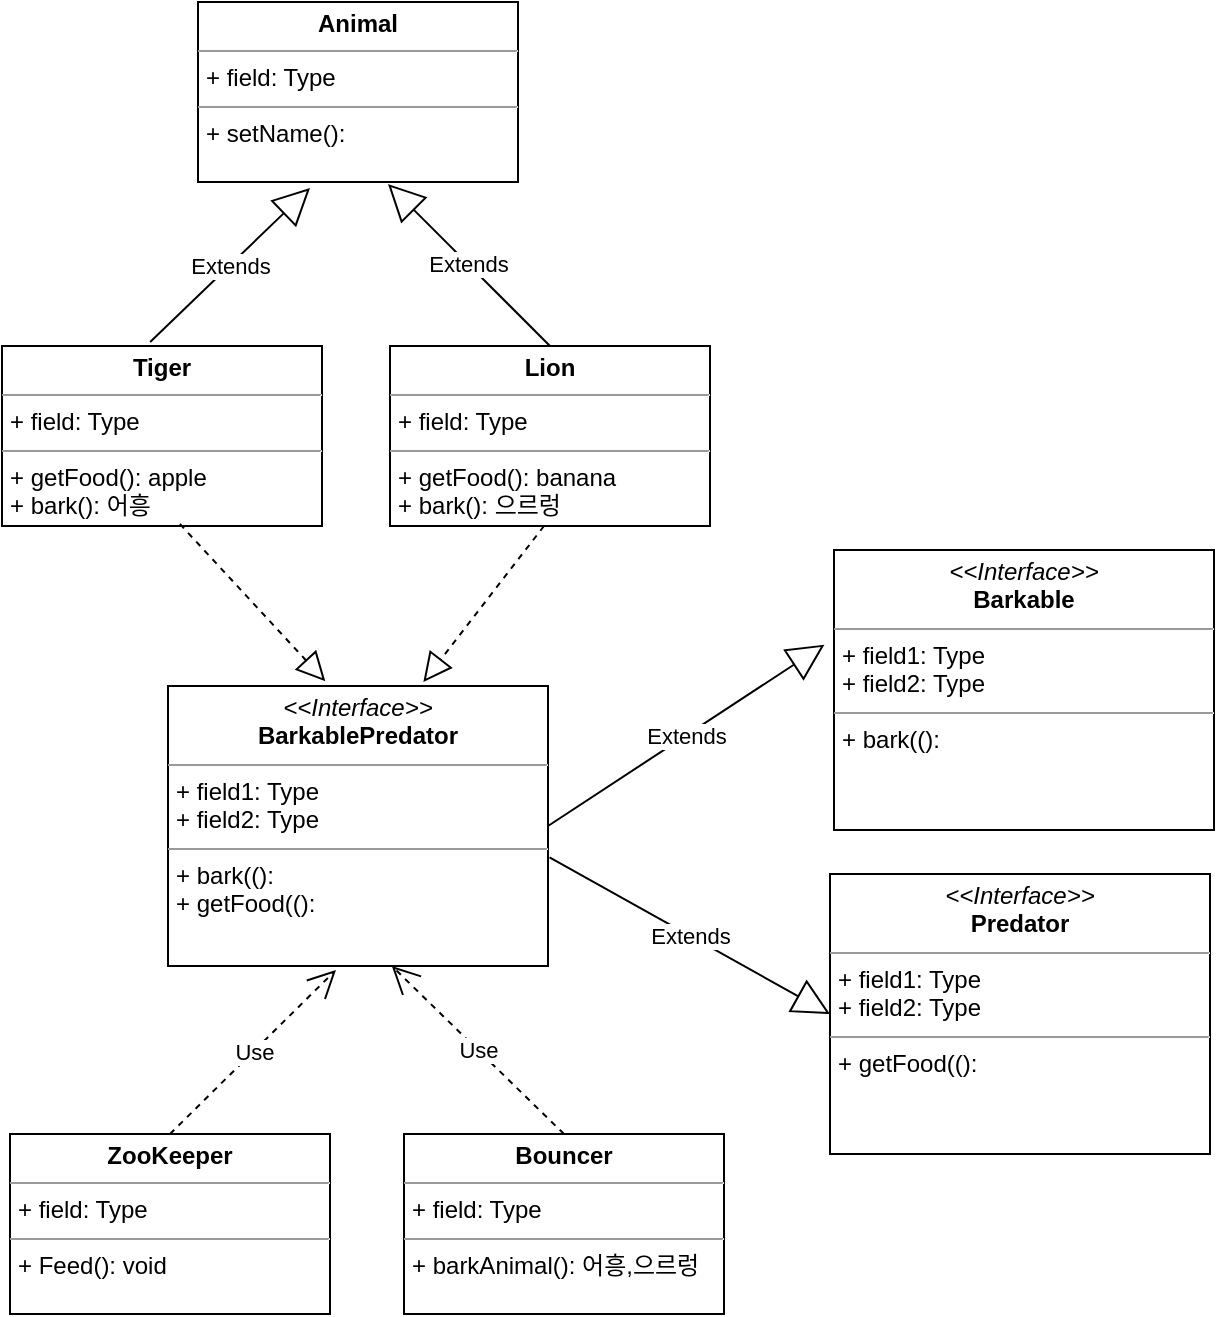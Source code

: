 <mxfile version="20.2.3" type="device"><diagram id="AGShzw6GN9l1YmcMLAuT" name="페이지-1"><mxGraphModel dx="1867" dy="1153" grid="0" gridSize="10" guides="1" tooltips="1" connect="1" arrows="1" fold="1" page="1" pageScale="1" pageWidth="827" pageHeight="1169" math="0" shadow="0"><root><mxCell id="0"/><mxCell id="1" parent="0"/><mxCell id="gQQ7VbHYPVwz4WgB9ipB-11" value="&lt;p style=&quot;margin:0px;margin-top:4px;text-align:center;&quot;&gt;&lt;i&gt;&amp;lt;&amp;lt;Interface&amp;gt;&amp;gt;&lt;/i&gt;&lt;br&gt;&lt;b&gt;Predator&lt;/b&gt;&lt;/p&gt;&lt;hr size=&quot;1&quot;&gt;&lt;p style=&quot;margin:0px;margin-left:4px;&quot;&gt;+ field1: Type&lt;br&gt;+ field2: Type&lt;/p&gt;&lt;hr size=&quot;1&quot;&gt;&lt;p style=&quot;margin:0px;margin-left:4px;&quot;&gt;+ getFood(():&amp;nbsp;&lt;br&gt;&lt;br&gt;&lt;/p&gt;" style="verticalAlign=top;align=left;overflow=fill;fontSize=12;fontFamily=Helvetica;html=1;fillColor=none;" vertex="1" parent="1"><mxGeometry x="484" y="618" width="190" height="140" as="geometry"/></mxCell><mxCell id="gQQ7VbHYPVwz4WgB9ipB-13" value="&lt;p style=&quot;margin:0px;margin-top:4px;text-align:center;&quot;&gt;&lt;b&gt;Tiger&lt;/b&gt;&lt;/p&gt;&lt;hr size=&quot;1&quot;&gt;&lt;p style=&quot;margin:0px;margin-left:4px;&quot;&gt;+ field: Type&lt;/p&gt;&lt;hr size=&quot;1&quot;&gt;&lt;p style=&quot;margin:0px;margin-left:4px;&quot;&gt;+ getFood(): apple&lt;/p&gt;&lt;p style=&quot;margin:0px;margin-left:4px;&quot;&gt;+ bark(): 어흥&lt;br&gt;&lt;/p&gt;&lt;p style=&quot;margin:0px;margin-left:4px;&quot;&gt;&lt;br&gt;&lt;/p&gt;" style="verticalAlign=top;align=left;overflow=fill;fontSize=12;fontFamily=Helvetica;html=1;fillColor=none;" vertex="1" parent="1"><mxGeometry x="70" y="354" width="160" height="90" as="geometry"/></mxCell><mxCell id="gQQ7VbHYPVwz4WgB9ipB-14" value="&lt;p style=&quot;margin:0px;margin-top:4px;text-align:center;&quot;&gt;&lt;b&gt;Animal&lt;/b&gt;&lt;/p&gt;&lt;hr size=&quot;1&quot;&gt;&lt;p style=&quot;margin:0px;margin-left:4px;&quot;&gt;+ field: Type&lt;/p&gt;&lt;hr size=&quot;1&quot;&gt;&lt;p style=&quot;margin:0px;margin-left:4px;&quot;&gt;+ setName():&amp;nbsp;&lt;/p&gt;" style="verticalAlign=top;align=left;overflow=fill;fontSize=12;fontFamily=Helvetica;html=1;fillColor=none;" vertex="1" parent="1"><mxGeometry x="168" y="182" width="160" height="90" as="geometry"/></mxCell><mxCell id="gQQ7VbHYPVwz4WgB9ipB-15" value="&lt;p style=&quot;margin:0px;margin-top:4px;text-align:center;&quot;&gt;&lt;b&gt;Lion&lt;/b&gt;&lt;/p&gt;&lt;hr size=&quot;1&quot;&gt;&lt;p style=&quot;margin:0px;margin-left:4px;&quot;&gt;+ field: Type&lt;/p&gt;&lt;hr size=&quot;1&quot;&gt;&lt;p style=&quot;margin:0px;margin-left:4px;&quot;&gt;+ getFood(): banana&lt;/p&gt;&lt;p style=&quot;margin:0px;margin-left:4px;&quot;&gt;+ bark(): 으르렁&lt;br&gt;&lt;/p&gt;" style="verticalAlign=top;align=left;overflow=fill;fontSize=12;fontFamily=Helvetica;html=1;fillColor=none;" vertex="1" parent="1"><mxGeometry x="264" y="354" width="160" height="90" as="geometry"/></mxCell><mxCell id="gQQ7VbHYPVwz4WgB9ipB-16" value="Extends" style="endArrow=block;endSize=16;endFill=0;html=1;rounded=0;exitX=0.463;exitY=-0.022;exitDx=0;exitDy=0;exitPerimeter=0;" edge="1" parent="1" source="gQQ7VbHYPVwz4WgB9ipB-13"><mxGeometry width="160" relative="1" as="geometry"><mxPoint x="71" y="299" as="sourcePoint"/><mxPoint x="224" y="275" as="targetPoint"/></mxGeometry></mxCell><mxCell id="gQQ7VbHYPVwz4WgB9ipB-18" value="Extends" style="endArrow=block;endSize=16;endFill=0;html=1;rounded=0;exitX=0.5;exitY=0;exitDx=0;exitDy=0;" edge="1" parent="1" source="gQQ7VbHYPVwz4WgB9ipB-15"><mxGeometry width="160" relative="1" as="geometry"><mxPoint x="142.08" y="365.02" as="sourcePoint"/><mxPoint x="263" y="273" as="targetPoint"/></mxGeometry></mxCell><mxCell id="gQQ7VbHYPVwz4WgB9ipB-21" value="&lt;p style=&quot;margin:0px;margin-top:4px;text-align:center;&quot;&gt;&lt;b&gt;ZooKeeper&lt;/b&gt;&lt;/p&gt;&lt;hr size=&quot;1&quot;&gt;&lt;p style=&quot;margin:0px;margin-left:4px;&quot;&gt;+ field: Type&lt;/p&gt;&lt;hr size=&quot;1&quot;&gt;&lt;p style=&quot;margin:0px;margin-left:4px;&quot;&gt;+ Feed(): void&lt;/p&gt;" style="verticalAlign=top;align=left;overflow=fill;fontSize=12;fontFamily=Helvetica;html=1;fillColor=none;" vertex="1" parent="1"><mxGeometry x="74" y="748" width="160" height="90" as="geometry"/></mxCell><mxCell id="gQQ7VbHYPVwz4WgB9ipB-22" value="Use" style="endArrow=open;endSize=12;dashed=1;html=1;rounded=0;exitX=0.5;exitY=0;exitDx=0;exitDy=0;entryX=0.442;entryY=1.014;entryDx=0;entryDy=0;entryPerimeter=0;" edge="1" parent="1" source="gQQ7VbHYPVwz4WgB9ipB-21" target="gQQ7VbHYPVwz4WgB9ipB-29"><mxGeometry width="160" relative="1" as="geometry"><mxPoint x="436" y="409" as="sourcePoint"/><mxPoint x="184" y="921" as="targetPoint"/></mxGeometry></mxCell><mxCell id="gQQ7VbHYPVwz4WgB9ipB-23" value="&lt;p style=&quot;margin:0px;margin-top:4px;text-align:center;&quot;&gt;&lt;b&gt;Bouncer&lt;/b&gt;&lt;/p&gt;&lt;hr size=&quot;1&quot;&gt;&lt;p style=&quot;margin:0px;margin-left:4px;&quot;&gt;+ field: Type&lt;/p&gt;&lt;hr size=&quot;1&quot;&gt;&lt;p style=&quot;margin:0px;margin-left:4px;&quot;&gt;+ barkAnimal(): 어흥,으르렁&lt;/p&gt;" style="verticalAlign=top;align=left;overflow=fill;fontSize=12;fontFamily=Helvetica;html=1;fillColor=none;" vertex="1" parent="1"><mxGeometry x="271" y="748" width="160" height="90" as="geometry"/></mxCell><mxCell id="gQQ7VbHYPVwz4WgB9ipB-25" value="&lt;p style=&quot;margin:0px;margin-top:4px;text-align:center;&quot;&gt;&lt;i&gt;&amp;lt;&amp;lt;Interface&amp;gt;&amp;gt;&lt;/i&gt;&lt;br&gt;&lt;b&gt;Barkable&lt;/b&gt;&lt;/p&gt;&lt;hr size=&quot;1&quot;&gt;&lt;p style=&quot;margin:0px;margin-left:4px;&quot;&gt;+ field1: Type&lt;br&gt;+ field2: Type&lt;/p&gt;&lt;hr size=&quot;1&quot;&gt;&lt;p style=&quot;margin:0px;margin-left:4px;&quot;&gt;+ bark(():&amp;nbsp;&lt;br&gt;&lt;br&gt;&lt;/p&gt;" style="verticalAlign=top;align=left;overflow=fill;fontSize=12;fontFamily=Helvetica;html=1;fillColor=none;" vertex="1" parent="1"><mxGeometry x="486" y="456" width="190" height="140" as="geometry"/></mxCell><mxCell id="gQQ7VbHYPVwz4WgB9ipB-26" value="Use" style="endArrow=open;endSize=12;dashed=1;html=1;rounded=0;exitX=0.5;exitY=0;exitDx=0;exitDy=0;entryX=0.589;entryY=1;entryDx=0;entryDy=0;entryPerimeter=0;" edge="1" parent="1" source="gQQ7VbHYPVwz4WgB9ipB-23" target="gQQ7VbHYPVwz4WgB9ipB-29"><mxGeometry width="160" relative="1" as="geometry"><mxPoint x="421.02" y="720" as="sourcePoint"/><mxPoint x="302.98" y="721.103" as="targetPoint"/></mxGeometry></mxCell><mxCell id="gQQ7VbHYPVwz4WgB9ipB-27" value="" style="endArrow=block;dashed=1;endFill=0;endSize=12;html=1;rounded=0;exitX=0.556;exitY=0.989;exitDx=0;exitDy=0;exitPerimeter=0;entryX=0.414;entryY=-0.017;entryDx=0;entryDy=0;entryPerimeter=0;" edge="1" parent="1" source="gQQ7VbHYPVwz4WgB9ipB-13" target="gQQ7VbHYPVwz4WgB9ipB-29"><mxGeometry width="160" relative="1" as="geometry"><mxPoint x="163" y="456" as="sourcePoint"/><mxPoint x="234" y="555" as="targetPoint"/></mxGeometry></mxCell><mxCell id="gQQ7VbHYPVwz4WgB9ipB-28" value="" style="endArrow=block;dashed=1;endFill=0;endSize=12;html=1;rounded=0;exitX=0.556;exitY=0.989;exitDx=0;exitDy=0;exitPerimeter=0;entryX=0.672;entryY=-0.014;entryDx=0;entryDy=0;entryPerimeter=0;" edge="1" parent="1" target="gQQ7VbHYPVwz4WgB9ipB-29"><mxGeometry width="160" relative="1" as="geometry"><mxPoint x="341" y="444" as="sourcePoint"/><mxPoint x="360" y="535" as="targetPoint"/></mxGeometry></mxCell><mxCell id="gQQ7VbHYPVwz4WgB9ipB-29" value="&lt;p style=&quot;margin:0px;margin-top:4px;text-align:center;&quot;&gt;&lt;i&gt;&amp;lt;&amp;lt;Interface&amp;gt;&amp;gt;&lt;/i&gt;&lt;br&gt;&lt;b&gt;BarkablePredator&lt;/b&gt;&lt;/p&gt;&lt;hr size=&quot;1&quot;&gt;&lt;p style=&quot;margin:0px;margin-left:4px;&quot;&gt;+ field1: Type&lt;br&gt;+ field2: Type&lt;/p&gt;&lt;hr size=&quot;1&quot;&gt;&lt;p style=&quot;margin:0px;margin-left:4px;&quot;&gt;+ bark(():&amp;nbsp;&lt;/p&gt;&lt;p style=&quot;margin:0px;margin-left:4px;&quot;&gt;+ getFood(():&amp;nbsp;&lt;br&gt;&lt;/p&gt;" style="verticalAlign=top;align=left;overflow=fill;fontSize=12;fontFamily=Helvetica;html=1;fillColor=none;" vertex="1" parent="1"><mxGeometry x="153" y="524" width="190" height="140" as="geometry"/></mxCell><mxCell id="gQQ7VbHYPVwz4WgB9ipB-30" value="Extends" style="endArrow=block;endSize=16;endFill=0;html=1;rounded=0;exitX=1;exitY=0.5;exitDx=0;exitDy=0;entryX=-0.025;entryY=0.338;entryDx=0;entryDy=0;entryPerimeter=0;" edge="1" parent="1" source="gQQ7VbHYPVwz4WgB9ipB-29" target="gQQ7VbHYPVwz4WgB9ipB-25"><mxGeometry width="160" relative="1" as="geometry"><mxPoint x="76.0" y="761.02" as="sourcePoint"/><mxPoint x="155.92" y="684" as="targetPoint"/></mxGeometry></mxCell><mxCell id="gQQ7VbHYPVwz4WgB9ipB-31" value="Extends" style="endArrow=block;endSize=16;endFill=0;html=1;rounded=0;entryX=0;entryY=0.5;entryDx=0;entryDy=0;exitX=1.004;exitY=0.612;exitDx=0;exitDy=0;exitPerimeter=0;" edge="1" parent="1" source="gQQ7VbHYPVwz4WgB9ipB-29" target="gQQ7VbHYPVwz4WgB9ipB-11"><mxGeometry width="160" relative="1" as="geometry"><mxPoint x="357" y="660" as="sourcePoint"/><mxPoint x="351.92" y="682" as="targetPoint"/></mxGeometry></mxCell></root></mxGraphModel></diagram></mxfile>